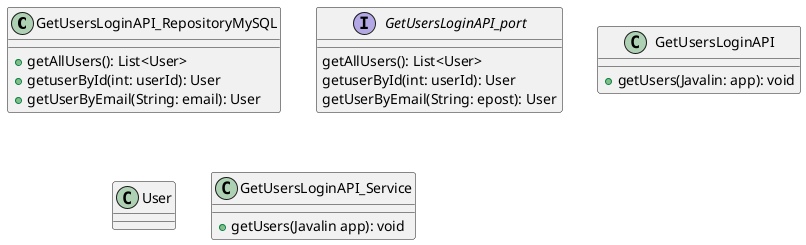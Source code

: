 @startuml
'https://plantuml.com/class-diagram

class GetUsersLoginAPI_RepositoryMySQL {
    +getAllUsers(): List<User>
    +getuserById(int: userId): User
    +getUserByEmail(String: email): User
}

interface GetUsersLoginAPI_port {
    getAllUsers(): List<User>
    getuserById(int: userId): User
    getUserByEmail(String: epost): User
}

class GetUsersLoginAPI {
    +getUsers(Javalin: app): void
}

class User {


}

class GetUsersLoginAPI_Service {
    +getUsers(Javalin app): void
}


@enduml
